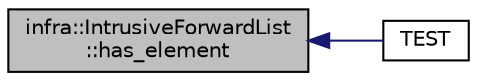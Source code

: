 digraph "infra::IntrusiveForwardList::has_element"
{
 // INTERACTIVE_SVG=YES
  edge [fontname="Helvetica",fontsize="10",labelfontname="Helvetica",labelfontsize="10"];
  node [fontname="Helvetica",fontsize="10",shape=record];
  rankdir="LR";
  Node49 [label="infra::IntrusiveForwardList\l::has_element",height=0.2,width=0.4,color="black", fillcolor="grey75", style="filled", fontcolor="black"];
  Node49 -> Node50 [dir="back",color="midnightblue",fontsize="10",style="solid",fontname="Helvetica"];
  Node50 [label="TEST",height=0.2,width=0.4,color="black", fillcolor="white", style="filled",URL="$d8/d45/_test_intrusive_forward_list_8cpp.html#ad68a760f3ecbe71cb09764fcd6597c62"];
}
